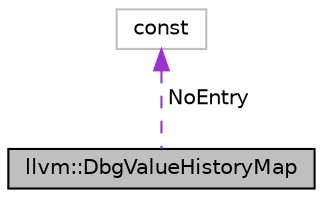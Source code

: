 digraph "llvm::DbgValueHistoryMap"
{
 // LATEX_PDF_SIZE
  bgcolor="transparent";
  edge [fontname="Helvetica",fontsize="10",labelfontname="Helvetica",labelfontsize="10"];
  node [fontname="Helvetica",fontsize="10",shape=record];
  Node1 [label="llvm::DbgValueHistoryMap",height=0.2,width=0.4,color="black", fillcolor="grey75", style="filled", fontcolor="black",tooltip="For each user variable, keep a list of instruction ranges where this variable is accessible."];
  Node2 -> Node1 [dir="back",color="darkorchid3",fontsize="10",style="dashed",label=" NoEntry" ,fontname="Helvetica"];
  Node2 [label="const",height=0.2,width=0.4,color="grey75",tooltip=" "];
}
